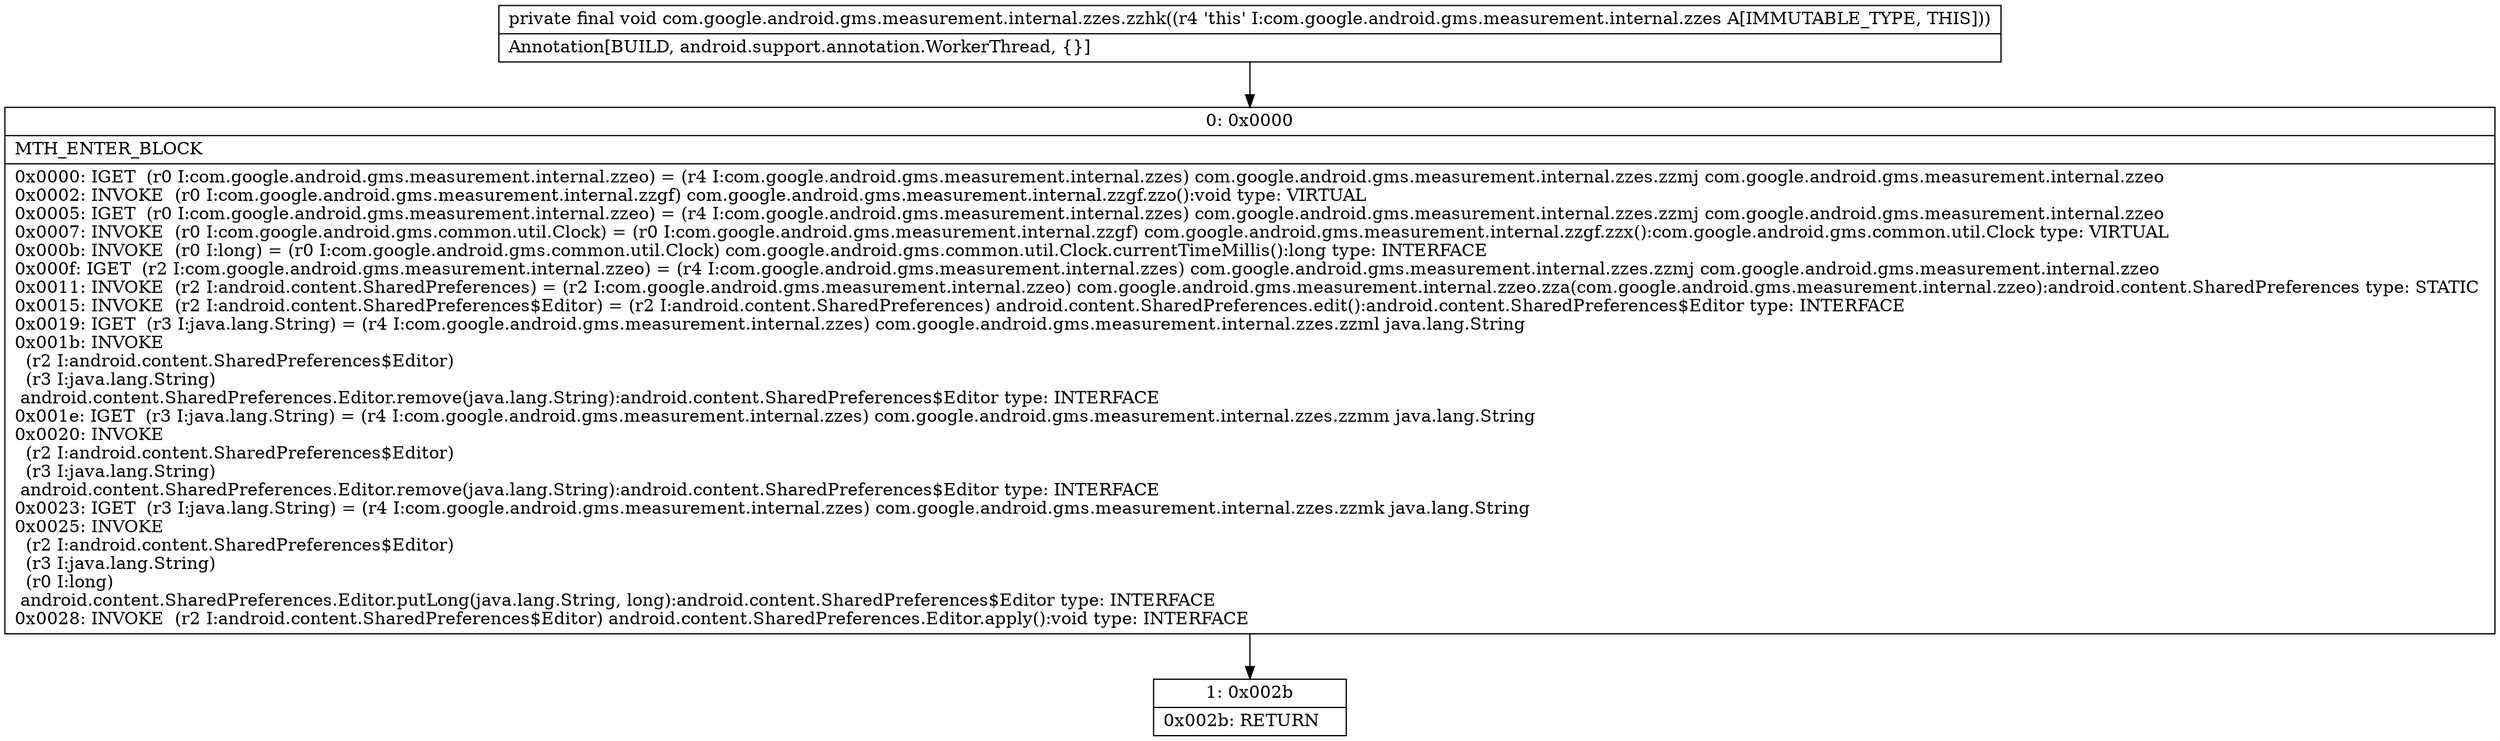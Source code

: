 digraph "CFG forcom.google.android.gms.measurement.internal.zzes.zzhk()V" {
Node_0 [shape=record,label="{0\:\ 0x0000|MTH_ENTER_BLOCK\l|0x0000: IGET  (r0 I:com.google.android.gms.measurement.internal.zzeo) = (r4 I:com.google.android.gms.measurement.internal.zzes) com.google.android.gms.measurement.internal.zzes.zzmj com.google.android.gms.measurement.internal.zzeo \l0x0002: INVOKE  (r0 I:com.google.android.gms.measurement.internal.zzgf) com.google.android.gms.measurement.internal.zzgf.zzo():void type: VIRTUAL \l0x0005: IGET  (r0 I:com.google.android.gms.measurement.internal.zzeo) = (r4 I:com.google.android.gms.measurement.internal.zzes) com.google.android.gms.measurement.internal.zzes.zzmj com.google.android.gms.measurement.internal.zzeo \l0x0007: INVOKE  (r0 I:com.google.android.gms.common.util.Clock) = (r0 I:com.google.android.gms.measurement.internal.zzgf) com.google.android.gms.measurement.internal.zzgf.zzx():com.google.android.gms.common.util.Clock type: VIRTUAL \l0x000b: INVOKE  (r0 I:long) = (r0 I:com.google.android.gms.common.util.Clock) com.google.android.gms.common.util.Clock.currentTimeMillis():long type: INTERFACE \l0x000f: IGET  (r2 I:com.google.android.gms.measurement.internal.zzeo) = (r4 I:com.google.android.gms.measurement.internal.zzes) com.google.android.gms.measurement.internal.zzes.zzmj com.google.android.gms.measurement.internal.zzeo \l0x0011: INVOKE  (r2 I:android.content.SharedPreferences) = (r2 I:com.google.android.gms.measurement.internal.zzeo) com.google.android.gms.measurement.internal.zzeo.zza(com.google.android.gms.measurement.internal.zzeo):android.content.SharedPreferences type: STATIC \l0x0015: INVOKE  (r2 I:android.content.SharedPreferences$Editor) = (r2 I:android.content.SharedPreferences) android.content.SharedPreferences.edit():android.content.SharedPreferences$Editor type: INTERFACE \l0x0019: IGET  (r3 I:java.lang.String) = (r4 I:com.google.android.gms.measurement.internal.zzes) com.google.android.gms.measurement.internal.zzes.zzml java.lang.String \l0x001b: INVOKE  \l  (r2 I:android.content.SharedPreferences$Editor)\l  (r3 I:java.lang.String)\l android.content.SharedPreferences.Editor.remove(java.lang.String):android.content.SharedPreferences$Editor type: INTERFACE \l0x001e: IGET  (r3 I:java.lang.String) = (r4 I:com.google.android.gms.measurement.internal.zzes) com.google.android.gms.measurement.internal.zzes.zzmm java.lang.String \l0x0020: INVOKE  \l  (r2 I:android.content.SharedPreferences$Editor)\l  (r3 I:java.lang.String)\l android.content.SharedPreferences.Editor.remove(java.lang.String):android.content.SharedPreferences$Editor type: INTERFACE \l0x0023: IGET  (r3 I:java.lang.String) = (r4 I:com.google.android.gms.measurement.internal.zzes) com.google.android.gms.measurement.internal.zzes.zzmk java.lang.String \l0x0025: INVOKE  \l  (r2 I:android.content.SharedPreferences$Editor)\l  (r3 I:java.lang.String)\l  (r0 I:long)\l android.content.SharedPreferences.Editor.putLong(java.lang.String, long):android.content.SharedPreferences$Editor type: INTERFACE \l0x0028: INVOKE  (r2 I:android.content.SharedPreferences$Editor) android.content.SharedPreferences.Editor.apply():void type: INTERFACE \l}"];
Node_1 [shape=record,label="{1\:\ 0x002b|0x002b: RETURN   \l}"];
MethodNode[shape=record,label="{private final void com.google.android.gms.measurement.internal.zzes.zzhk((r4 'this' I:com.google.android.gms.measurement.internal.zzes A[IMMUTABLE_TYPE, THIS]))  | Annotation[BUILD, android.support.annotation.WorkerThread, \{\}]\l}"];
MethodNode -> Node_0;
Node_0 -> Node_1;
}

